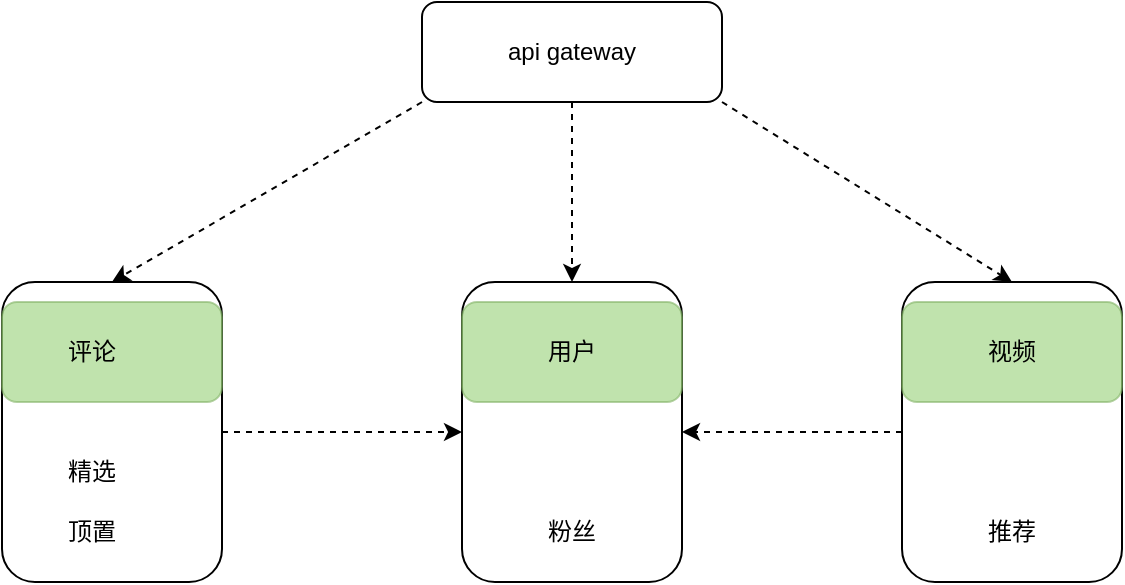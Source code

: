 <mxfile version="18.2.0" type="github"><diagram id="CI5cCvflccBBKGsyBbFv" name="第 1 页"><mxGraphModel dx="702" dy="529" grid="1" gridSize="10" guides="1" tooltips="1" connect="1" arrows="1" fold="1" page="1" pageScale="1" pageWidth="827" pageHeight="1169" math="0" shadow="0"><root><mxCell id="0"/><mxCell id="1" parent="0"/><mxCell id="gCUCU_yC-HNmilZTs_15-11" style="rounded=0;orthogonalLoop=1;jettySize=auto;html=1;exitX=0;exitY=1;exitDx=0;exitDy=0;entryX=0.5;entryY=0;entryDx=0;entryDy=0;dashed=1;" edge="1" parent="1" source="gCUCU_yC-HNmilZTs_15-9" target="gCUCU_yC-HNmilZTs_15-10"><mxGeometry relative="1" as="geometry"/></mxCell><mxCell id="gCUCU_yC-HNmilZTs_15-9" value="api gateway" style="rounded=1;whiteSpace=wrap;html=1;" vertex="1" parent="1"><mxGeometry x="310" y="80" width="150" height="50" as="geometry"/></mxCell><mxCell id="gCUCU_yC-HNmilZTs_15-27" style="edgeStyle=none;rounded=0;orthogonalLoop=1;jettySize=auto;html=1;entryX=0;entryY=0.5;entryDx=0;entryDy=0;dashed=1;" edge="1" parent="1" source="gCUCU_yC-HNmilZTs_15-10" target="gCUCU_yC-HNmilZTs_15-12"><mxGeometry relative="1" as="geometry"/></mxCell><mxCell id="gCUCU_yC-HNmilZTs_15-10" value="" style="rounded=1;whiteSpace=wrap;html=1;" vertex="1" parent="1"><mxGeometry x="100" y="220" width="110" height="150" as="geometry"/></mxCell><mxCell id="gCUCU_yC-HNmilZTs_15-12" value="" style="rounded=1;whiteSpace=wrap;html=1;" vertex="1" parent="1"><mxGeometry x="330" y="220" width="110" height="150" as="geometry"/></mxCell><mxCell id="gCUCU_yC-HNmilZTs_15-28" style="edgeStyle=none;rounded=0;orthogonalLoop=1;jettySize=auto;html=1;entryX=1;entryY=0.5;entryDx=0;entryDy=0;dashed=1;" edge="1" parent="1" source="gCUCU_yC-HNmilZTs_15-13" target="gCUCU_yC-HNmilZTs_15-12"><mxGeometry relative="1" as="geometry"/></mxCell><mxCell id="gCUCU_yC-HNmilZTs_15-13" value="" style="rounded=1;whiteSpace=wrap;html=1;" vertex="1" parent="1"><mxGeometry x="550" y="220" width="110" height="150" as="geometry"/></mxCell><mxCell id="gCUCU_yC-HNmilZTs_15-14" style="rounded=0;orthogonalLoop=1;jettySize=auto;html=1;exitX=0.5;exitY=1;exitDx=0;exitDy=0;entryX=0.5;entryY=0;entryDx=0;entryDy=0;dashed=1;" edge="1" parent="1" source="gCUCU_yC-HNmilZTs_15-9" target="gCUCU_yC-HNmilZTs_15-12"><mxGeometry relative="1" as="geometry"><mxPoint x="360" y="170" as="sourcePoint"/><mxPoint x="195" y="260" as="targetPoint"/></mxGeometry></mxCell><mxCell id="gCUCU_yC-HNmilZTs_15-15" style="rounded=0;orthogonalLoop=1;jettySize=auto;html=1;exitX=1;exitY=1;exitDx=0;exitDy=0;entryX=0.5;entryY=0;entryDx=0;entryDy=0;dashed=1;" edge="1" parent="1" source="gCUCU_yC-HNmilZTs_15-9" target="gCUCU_yC-HNmilZTs_15-13"><mxGeometry relative="1" as="geometry"><mxPoint x="320" y="140" as="sourcePoint"/><mxPoint x="155" y="230" as="targetPoint"/></mxGeometry></mxCell><mxCell id="gCUCU_yC-HNmilZTs_15-16" value="" style="rounded=1;whiteSpace=wrap;html=1;opacity=60;fillColor=#97D077;strokeColor=#82b366;" vertex="1" parent="1"><mxGeometry x="330" y="230" width="110" height="50" as="geometry"/></mxCell><mxCell id="gCUCU_yC-HNmilZTs_15-17" value="" style="rounded=1;whiteSpace=wrap;html=1;opacity=60;fillColor=#97D077;strokeColor=#82b366;" vertex="1" parent="1"><mxGeometry x="100" y="230" width="110" height="50" as="geometry"/></mxCell><mxCell id="gCUCU_yC-HNmilZTs_15-18" value="" style="rounded=1;whiteSpace=wrap;html=1;opacity=60;fillColor=#97D077;strokeColor=#82b366;" vertex="1" parent="1"><mxGeometry x="550" y="230" width="110" height="50" as="geometry"/></mxCell><mxCell id="gCUCU_yC-HNmilZTs_15-20" value="粉丝" style="text;html=1;strokeColor=none;fillColor=none;align=center;verticalAlign=middle;whiteSpace=wrap;rounded=0;opacity=60;" vertex="1" parent="1"><mxGeometry x="355" y="330" width="60" height="30" as="geometry"/></mxCell><mxCell id="gCUCU_yC-HNmilZTs_15-21" value="推荐" style="text;html=1;strokeColor=none;fillColor=none;align=center;verticalAlign=middle;whiteSpace=wrap;rounded=0;opacity=60;" vertex="1" parent="1"><mxGeometry x="575" y="330" width="60" height="30" as="geometry"/></mxCell><mxCell id="gCUCU_yC-HNmilZTs_15-22" value="顶置" style="text;html=1;strokeColor=none;fillColor=none;align=center;verticalAlign=middle;whiteSpace=wrap;rounded=0;opacity=60;" vertex="1" parent="1"><mxGeometry x="115" y="330" width="60" height="30" as="geometry"/></mxCell><mxCell id="gCUCU_yC-HNmilZTs_15-23" value="评论" style="text;html=1;strokeColor=none;fillColor=none;align=center;verticalAlign=middle;whiteSpace=wrap;rounded=0;opacity=60;" vertex="1" parent="1"><mxGeometry x="115" y="240" width="60" height="30" as="geometry"/></mxCell><mxCell id="gCUCU_yC-HNmilZTs_15-24" value="用户" style="text;html=1;strokeColor=none;fillColor=none;align=center;verticalAlign=middle;whiteSpace=wrap;rounded=0;opacity=60;" vertex="1" parent="1"><mxGeometry x="355" y="240" width="60" height="30" as="geometry"/></mxCell><mxCell id="gCUCU_yC-HNmilZTs_15-25" value="视频" style="text;html=1;strokeColor=none;fillColor=none;align=center;verticalAlign=middle;whiteSpace=wrap;rounded=0;opacity=60;" vertex="1" parent="1"><mxGeometry x="575" y="240" width="60" height="30" as="geometry"/></mxCell><mxCell id="gCUCU_yC-HNmilZTs_15-26" value="精选" style="text;html=1;strokeColor=none;fillColor=none;align=center;verticalAlign=middle;whiteSpace=wrap;rounded=0;opacity=60;" vertex="1" parent="1"><mxGeometry x="115" y="300" width="60" height="30" as="geometry"/></mxCell></root></mxGraphModel></diagram></mxfile>
